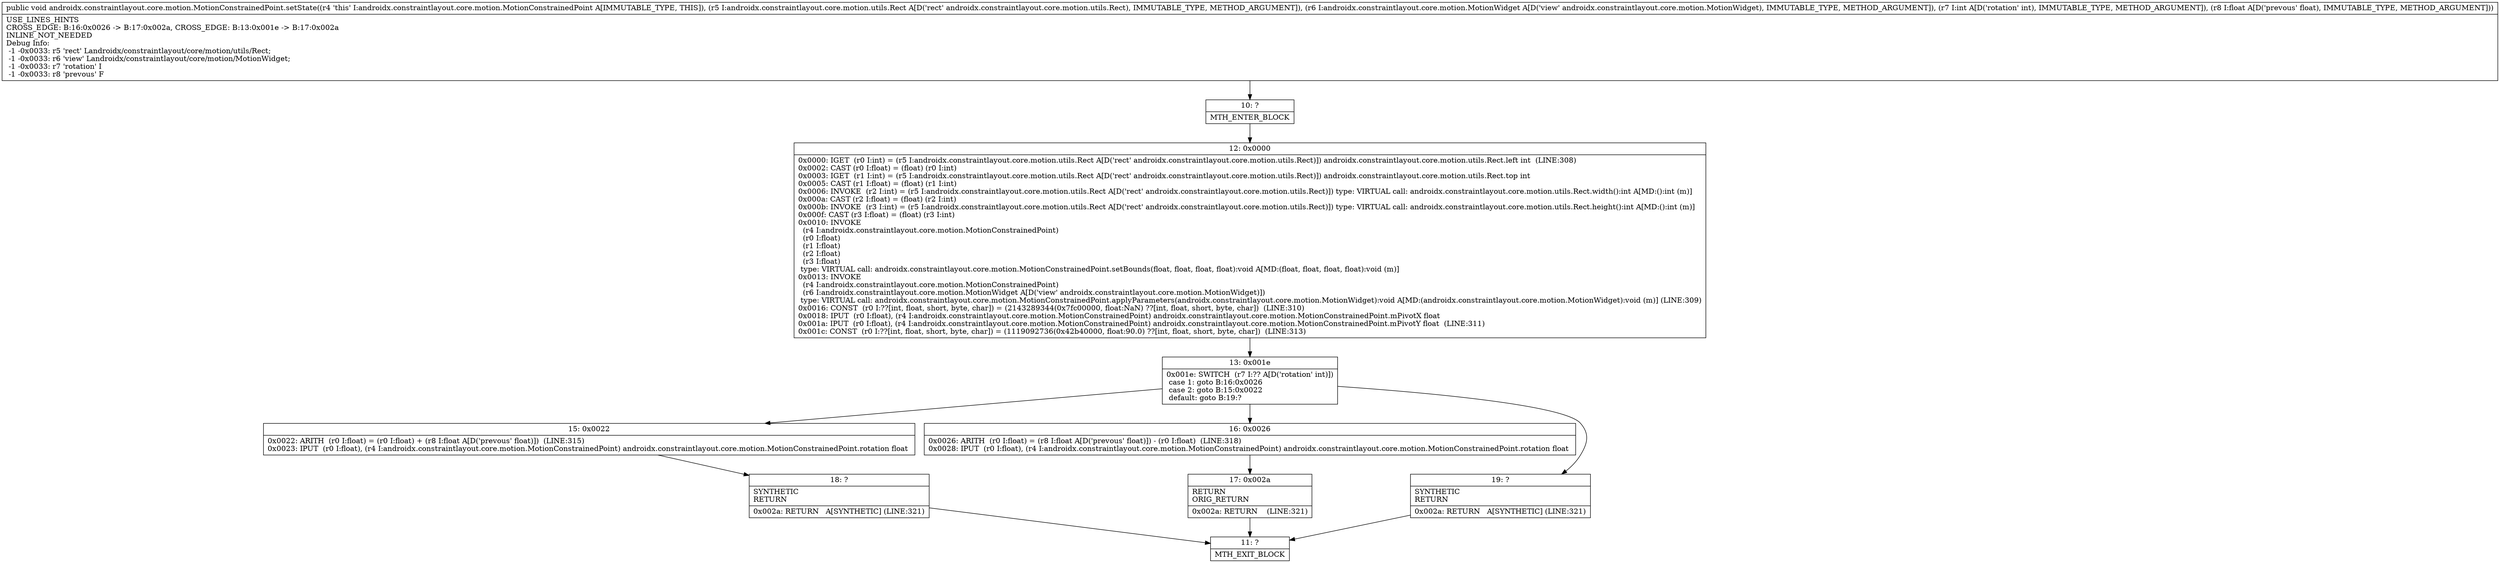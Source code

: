 digraph "CFG forandroidx.constraintlayout.core.motion.MotionConstrainedPoint.setState(Landroidx\/constraintlayout\/core\/motion\/utils\/Rect;Landroidx\/constraintlayout\/core\/motion\/MotionWidget;IF)V" {
Node_10 [shape=record,label="{10\:\ ?|MTH_ENTER_BLOCK\l}"];
Node_12 [shape=record,label="{12\:\ 0x0000|0x0000: IGET  (r0 I:int) = (r5 I:androidx.constraintlayout.core.motion.utils.Rect A[D('rect' androidx.constraintlayout.core.motion.utils.Rect)]) androidx.constraintlayout.core.motion.utils.Rect.left int  (LINE:308)\l0x0002: CAST (r0 I:float) = (float) (r0 I:int) \l0x0003: IGET  (r1 I:int) = (r5 I:androidx.constraintlayout.core.motion.utils.Rect A[D('rect' androidx.constraintlayout.core.motion.utils.Rect)]) androidx.constraintlayout.core.motion.utils.Rect.top int \l0x0005: CAST (r1 I:float) = (float) (r1 I:int) \l0x0006: INVOKE  (r2 I:int) = (r5 I:androidx.constraintlayout.core.motion.utils.Rect A[D('rect' androidx.constraintlayout.core.motion.utils.Rect)]) type: VIRTUAL call: androidx.constraintlayout.core.motion.utils.Rect.width():int A[MD:():int (m)]\l0x000a: CAST (r2 I:float) = (float) (r2 I:int) \l0x000b: INVOKE  (r3 I:int) = (r5 I:androidx.constraintlayout.core.motion.utils.Rect A[D('rect' androidx.constraintlayout.core.motion.utils.Rect)]) type: VIRTUAL call: androidx.constraintlayout.core.motion.utils.Rect.height():int A[MD:():int (m)]\l0x000f: CAST (r3 I:float) = (float) (r3 I:int) \l0x0010: INVOKE  \l  (r4 I:androidx.constraintlayout.core.motion.MotionConstrainedPoint)\l  (r0 I:float)\l  (r1 I:float)\l  (r2 I:float)\l  (r3 I:float)\l type: VIRTUAL call: androidx.constraintlayout.core.motion.MotionConstrainedPoint.setBounds(float, float, float, float):void A[MD:(float, float, float, float):void (m)]\l0x0013: INVOKE  \l  (r4 I:androidx.constraintlayout.core.motion.MotionConstrainedPoint)\l  (r6 I:androidx.constraintlayout.core.motion.MotionWidget A[D('view' androidx.constraintlayout.core.motion.MotionWidget)])\l type: VIRTUAL call: androidx.constraintlayout.core.motion.MotionConstrainedPoint.applyParameters(androidx.constraintlayout.core.motion.MotionWidget):void A[MD:(androidx.constraintlayout.core.motion.MotionWidget):void (m)] (LINE:309)\l0x0016: CONST  (r0 I:??[int, float, short, byte, char]) = (2143289344(0x7fc00000, float:NaN) ??[int, float, short, byte, char])  (LINE:310)\l0x0018: IPUT  (r0 I:float), (r4 I:androidx.constraintlayout.core.motion.MotionConstrainedPoint) androidx.constraintlayout.core.motion.MotionConstrainedPoint.mPivotX float \l0x001a: IPUT  (r0 I:float), (r4 I:androidx.constraintlayout.core.motion.MotionConstrainedPoint) androidx.constraintlayout.core.motion.MotionConstrainedPoint.mPivotY float  (LINE:311)\l0x001c: CONST  (r0 I:??[int, float, short, byte, char]) = (1119092736(0x42b40000, float:90.0) ??[int, float, short, byte, char])  (LINE:313)\l}"];
Node_13 [shape=record,label="{13\:\ 0x001e|0x001e: SWITCH  (r7 I:?? A[D('rotation' int)])\l case 1: goto B:16:0x0026\l case 2: goto B:15:0x0022\l default: goto B:19:? \l}"];
Node_15 [shape=record,label="{15\:\ 0x0022|0x0022: ARITH  (r0 I:float) = (r0 I:float) + (r8 I:float A[D('prevous' float)])  (LINE:315)\l0x0023: IPUT  (r0 I:float), (r4 I:androidx.constraintlayout.core.motion.MotionConstrainedPoint) androidx.constraintlayout.core.motion.MotionConstrainedPoint.rotation float \l}"];
Node_18 [shape=record,label="{18\:\ ?|SYNTHETIC\lRETURN\l|0x002a: RETURN   A[SYNTHETIC] (LINE:321)\l}"];
Node_11 [shape=record,label="{11\:\ ?|MTH_EXIT_BLOCK\l}"];
Node_16 [shape=record,label="{16\:\ 0x0026|0x0026: ARITH  (r0 I:float) = (r8 I:float A[D('prevous' float)]) \- (r0 I:float)  (LINE:318)\l0x0028: IPUT  (r0 I:float), (r4 I:androidx.constraintlayout.core.motion.MotionConstrainedPoint) androidx.constraintlayout.core.motion.MotionConstrainedPoint.rotation float \l}"];
Node_17 [shape=record,label="{17\:\ 0x002a|RETURN\lORIG_RETURN\l|0x002a: RETURN    (LINE:321)\l}"];
Node_19 [shape=record,label="{19\:\ ?|SYNTHETIC\lRETURN\l|0x002a: RETURN   A[SYNTHETIC] (LINE:321)\l}"];
MethodNode[shape=record,label="{public void androidx.constraintlayout.core.motion.MotionConstrainedPoint.setState((r4 'this' I:androidx.constraintlayout.core.motion.MotionConstrainedPoint A[IMMUTABLE_TYPE, THIS]), (r5 I:androidx.constraintlayout.core.motion.utils.Rect A[D('rect' androidx.constraintlayout.core.motion.utils.Rect), IMMUTABLE_TYPE, METHOD_ARGUMENT]), (r6 I:androidx.constraintlayout.core.motion.MotionWidget A[D('view' androidx.constraintlayout.core.motion.MotionWidget), IMMUTABLE_TYPE, METHOD_ARGUMENT]), (r7 I:int A[D('rotation' int), IMMUTABLE_TYPE, METHOD_ARGUMENT]), (r8 I:float A[D('prevous' float), IMMUTABLE_TYPE, METHOD_ARGUMENT]))  | USE_LINES_HINTS\lCROSS_EDGE: B:16:0x0026 \-\> B:17:0x002a, CROSS_EDGE: B:13:0x001e \-\> B:17:0x002a\lINLINE_NOT_NEEDED\lDebug Info:\l  \-1 \-0x0033: r5 'rect' Landroidx\/constraintlayout\/core\/motion\/utils\/Rect;\l  \-1 \-0x0033: r6 'view' Landroidx\/constraintlayout\/core\/motion\/MotionWidget;\l  \-1 \-0x0033: r7 'rotation' I\l  \-1 \-0x0033: r8 'prevous' F\l}"];
MethodNode -> Node_10;Node_10 -> Node_12;
Node_12 -> Node_13;
Node_13 -> Node_15;
Node_13 -> Node_16;
Node_13 -> Node_19;
Node_15 -> Node_18;
Node_18 -> Node_11;
Node_16 -> Node_17;
Node_17 -> Node_11;
Node_19 -> Node_11;
}

